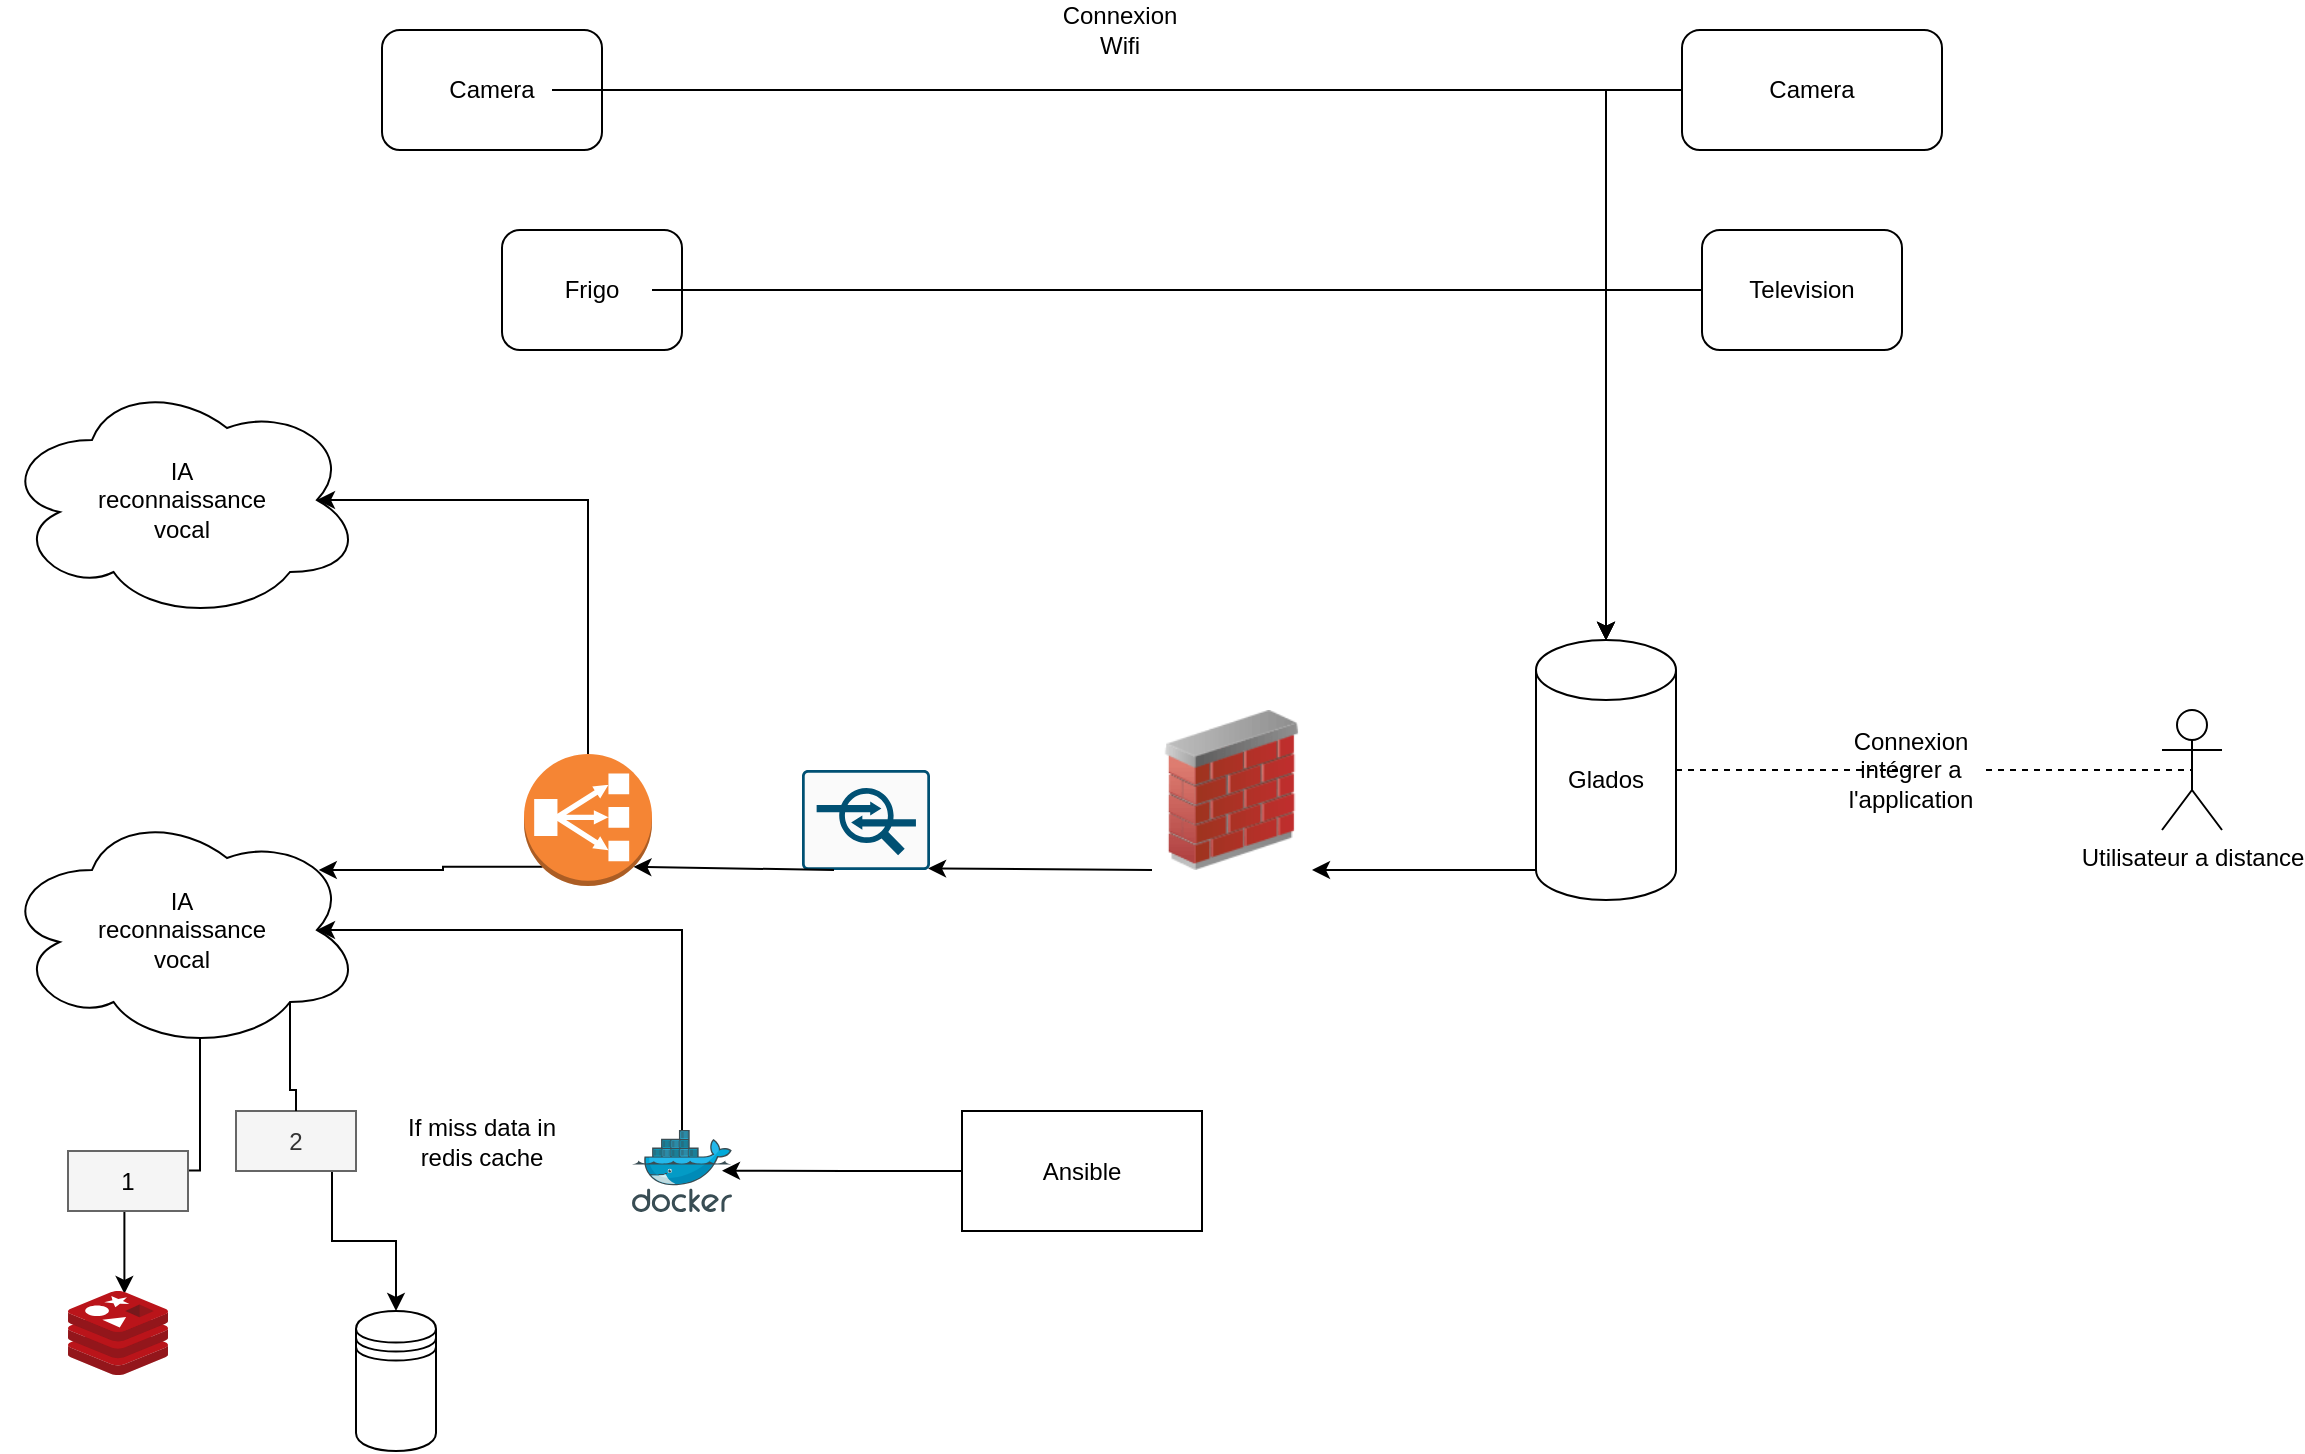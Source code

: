 <mxfile version="20.6.0" type="github" pages="2">
  <diagram id="9EI7xeKPEm430Irxm6AQ" name="Page-1">
    <mxGraphModel dx="1726" dy="994" grid="1" gridSize="10" guides="1" tooltips="1" connect="1" arrows="1" fold="1" page="1" pageScale="1" pageWidth="1169" pageHeight="827" math="0" shadow="0">
      <root>
        <mxCell id="0" />
        <mxCell id="1" parent="0" />
        <mxCell id="NRLixDU5rPbuY8DBxhij-1" value="" style="shape=cylinder3;whiteSpace=wrap;html=1;boundedLbl=1;backgroundOutline=1;size=15;" parent="1" vertex="1">
          <mxGeometry x="777" y="320" width="70" height="130" as="geometry" />
        </mxCell>
        <mxCell id="NRLixDU5rPbuY8DBxhij-2" value="Glados" style="text;html=1;strokeColor=none;fillColor=none;align=center;verticalAlign=middle;whiteSpace=wrap;rounded=0;" parent="1" vertex="1">
          <mxGeometry x="782" y="375" width="60" height="30" as="geometry" />
        </mxCell>
        <mxCell id="NRLixDU5rPbuY8DBxhij-16" value="" style="rounded=1;whiteSpace=wrap;html=1;" parent="1" vertex="1">
          <mxGeometry x="200" y="15" width="110" height="60" as="geometry" />
        </mxCell>
        <mxCell id="NRLixDU5rPbuY8DBxhij-17" value="" style="rounded=1;whiteSpace=wrap;html=1;" parent="1" vertex="1">
          <mxGeometry x="260" y="115" width="90" height="60" as="geometry" />
        </mxCell>
        <mxCell id="NRLixDU5rPbuY8DBxhij-28" style="edgeStyle=orthogonalEdgeStyle;rounded=0;orthogonalLoop=1;jettySize=auto;html=1;exitX=0;exitY=0.5;exitDx=0;exitDy=0;" parent="1" source="NRLixDU5rPbuY8DBxhij-18" target="NRLixDU5rPbuY8DBxhij-1" edge="1">
          <mxGeometry relative="1" as="geometry" />
        </mxCell>
        <mxCell id="NRLixDU5rPbuY8DBxhij-18" value="" style="rounded=1;whiteSpace=wrap;html=1;" parent="1" vertex="1">
          <mxGeometry x="850" y="15" width="130" height="60" as="geometry" />
        </mxCell>
        <mxCell id="NRLixDU5rPbuY8DBxhij-27" style="edgeStyle=orthogonalEdgeStyle;rounded=0;orthogonalLoop=1;jettySize=auto;html=1;exitX=0;exitY=0.5;exitDx=0;exitDy=0;" parent="1" source="NRLixDU5rPbuY8DBxhij-19" target="NRLixDU5rPbuY8DBxhij-1" edge="1">
          <mxGeometry relative="1" as="geometry" />
        </mxCell>
        <mxCell id="NRLixDU5rPbuY8DBxhij-19" value="" style="rounded=1;whiteSpace=wrap;html=1;" parent="1" vertex="1">
          <mxGeometry x="860" y="115" width="100" height="60" as="geometry" />
        </mxCell>
        <mxCell id="NRLixDU5rPbuY8DBxhij-25" style="edgeStyle=orthogonalEdgeStyle;rounded=0;orthogonalLoop=1;jettySize=auto;html=1;" parent="1" source="NRLixDU5rPbuY8DBxhij-20" target="NRLixDU5rPbuY8DBxhij-1" edge="1">
          <mxGeometry relative="1" as="geometry" />
        </mxCell>
        <mxCell id="NRLixDU5rPbuY8DBxhij-20" value="Camera" style="text;html=1;strokeColor=none;fillColor=none;align=center;verticalAlign=middle;whiteSpace=wrap;rounded=0;" parent="1" vertex="1">
          <mxGeometry x="225" y="30" width="60" height="30" as="geometry" />
        </mxCell>
        <mxCell id="NRLixDU5rPbuY8DBxhij-26" style="edgeStyle=orthogonalEdgeStyle;rounded=0;orthogonalLoop=1;jettySize=auto;html=1;" parent="1" source="NRLixDU5rPbuY8DBxhij-22" target="NRLixDU5rPbuY8DBxhij-1" edge="1">
          <mxGeometry relative="1" as="geometry" />
        </mxCell>
        <mxCell id="NRLixDU5rPbuY8DBxhij-22" value="Frigo" style="text;html=1;strokeColor=none;fillColor=none;align=center;verticalAlign=middle;whiteSpace=wrap;rounded=0;" parent="1" vertex="1">
          <mxGeometry x="275" y="130" width="60" height="30" as="geometry" />
        </mxCell>
        <mxCell id="NRLixDU5rPbuY8DBxhij-23" value="Television" style="text;html=1;strokeColor=none;fillColor=none;align=center;verticalAlign=middle;whiteSpace=wrap;rounded=0;" parent="1" vertex="1">
          <mxGeometry x="880" y="130" width="60" height="30" as="geometry" />
        </mxCell>
        <mxCell id="NRLixDU5rPbuY8DBxhij-24" value="Camera" style="text;html=1;strokeColor=none;fillColor=none;align=center;verticalAlign=middle;whiteSpace=wrap;rounded=0;" parent="1" vertex="1">
          <mxGeometry x="885" y="30" width="60" height="30" as="geometry" />
        </mxCell>
        <mxCell id="NRLixDU5rPbuY8DBxhij-29" value="Connexion Wifi" style="text;html=1;strokeColor=none;fillColor=none;align=center;verticalAlign=middle;whiteSpace=wrap;rounded=0;" parent="1" vertex="1">
          <mxGeometry x="539" width="60" height="30" as="geometry" />
        </mxCell>
        <mxCell id="NRLixDU5rPbuY8DBxhij-53" style="edgeStyle=orthogonalEdgeStyle;rounded=0;orthogonalLoop=1;jettySize=auto;html=1;exitX=0.8;exitY=0.8;exitDx=0;exitDy=0;exitPerimeter=0;entryX=0.5;entryY=0;entryDx=0;entryDy=0;startArrow=none;" parent="1" source="NRLixDU5rPbuY8DBxhij-57" target="NRLixDU5rPbuY8DBxhij-52" edge="1">
          <mxGeometry relative="1" as="geometry" />
        </mxCell>
        <mxCell id="NRLixDU5rPbuY8DBxhij-54" style="edgeStyle=orthogonalEdgeStyle;rounded=0;orthogonalLoop=1;jettySize=auto;html=1;exitX=0.55;exitY=0.95;exitDx=0;exitDy=0;exitPerimeter=0;entryX=0.564;entryY=0.034;entryDx=0;entryDy=0;entryPerimeter=0;" parent="1" source="NRLixDU5rPbuY8DBxhij-30" target="NRLixDU5rPbuY8DBxhij-50" edge="1">
          <mxGeometry relative="1" as="geometry" />
        </mxCell>
        <mxCell id="NRLixDU5rPbuY8DBxhij-30" value="" style="ellipse;shape=cloud;whiteSpace=wrap;html=1;" parent="1" vertex="1">
          <mxGeometry x="10" y="405" width="180" height="120" as="geometry" />
        </mxCell>
        <mxCell id="NRLixDU5rPbuY8DBxhij-31" value="IA reconnaissance vocal" style="text;html=1;strokeColor=none;fillColor=none;align=center;verticalAlign=middle;whiteSpace=wrap;rounded=0;" parent="1" vertex="1">
          <mxGeometry x="70" y="450" width="60" height="30" as="geometry" />
        </mxCell>
        <mxCell id="NRLixDU5rPbuY8DBxhij-37" value="" style="endArrow=none;dashed=1;html=1;rounded=0;exitX=1;exitY=0.5;exitDx=0;exitDy=0;exitPerimeter=0;entryX=0.5;entryY=0.5;entryDx=0;entryDy=0;entryPerimeter=0;startArrow=none;" parent="1" source="NRLixDU5rPbuY8DBxhij-41" target="NRLixDU5rPbuY8DBxhij-38" edge="1">
          <mxGeometry width="50" height="50" relative="1" as="geometry">
            <mxPoint x="450" y="380" as="sourcePoint" />
            <mxPoint x="620" y="380" as="targetPoint" />
          </mxGeometry>
        </mxCell>
        <mxCell id="NRLixDU5rPbuY8DBxhij-38" value="Utilisateur a distance" style="shape=umlActor;verticalLabelPosition=bottom;verticalAlign=top;html=1;outlineConnect=0;" parent="1" vertex="1">
          <mxGeometry x="1090" y="355" width="30" height="60" as="geometry" />
        </mxCell>
        <mxCell id="NRLixDU5rPbuY8DBxhij-42" value="" style="image;html=1;image=img/lib/clip_art/networking/Firewall_02_128x128.png" parent="1" vertex="1">
          <mxGeometry x="585" y="355" width="80" height="80" as="geometry" />
        </mxCell>
        <mxCell id="NRLixDU5rPbuY8DBxhij-43" value="" style="sketch=0;points=[[0.015,0.015,0],[0.985,0.015,0],[0.985,0.985,0],[0.015,0.985,0],[0.25,0,0],[0.5,0,0],[0.75,0,0],[1,0.25,0],[1,0.5,0],[1,0.75,0],[0.75,1,0],[0.5,1,0],[0.25,1,0],[0,0.75,0],[0,0.5,0],[0,0.25,0]];verticalLabelPosition=bottom;html=1;verticalAlign=top;aspect=fixed;align=center;pointerEvents=1;shape=mxgraph.cisco19.rect;prIcon=ips_ids;fillColor=#FAFAFA;strokeColor=#005073;" parent="1" vertex="1">
          <mxGeometry x="410" y="385" width="64" height="50" as="geometry" />
        </mxCell>
        <mxCell id="NRLixDU5rPbuY8DBxhij-44" value="" style="endArrow=classic;html=1;rounded=0;exitX=0;exitY=1;exitDx=0;exitDy=-15;exitPerimeter=0;entryX=1;entryY=1;entryDx=0;entryDy=0;" parent="1" source="NRLixDU5rPbuY8DBxhij-1" target="NRLixDU5rPbuY8DBxhij-42" edge="1">
          <mxGeometry width="50" height="50" relative="1" as="geometry">
            <mxPoint x="343" y="420" as="sourcePoint" />
            <mxPoint x="393" y="370" as="targetPoint" />
          </mxGeometry>
        </mxCell>
        <mxCell id="NRLixDU5rPbuY8DBxhij-45" value="" style="endArrow=classic;html=1;rounded=0;exitX=0;exitY=1;exitDx=0;exitDy=0;entryX=0.985;entryY=0.985;entryDx=0;entryDy=0;entryPerimeter=0;" parent="1" source="NRLixDU5rPbuY8DBxhij-42" target="NRLixDU5rPbuY8DBxhij-43" edge="1">
          <mxGeometry width="50" height="50" relative="1" as="geometry">
            <mxPoint x="343" y="315" as="sourcePoint" />
            <mxPoint x="393" y="265" as="targetPoint" />
          </mxGeometry>
        </mxCell>
        <mxCell id="NRLixDU5rPbuY8DBxhij-46" value="" style="endArrow=classic;html=1;rounded=0;exitX=0.25;exitY=1;exitDx=0;exitDy=0;exitPerimeter=0;entryX=0.855;entryY=0.855;entryDx=0;entryDy=0;entryPerimeter=0;" parent="1" source="NRLixDU5rPbuY8DBxhij-43" target="iedOWlliUIl-HyxWPMk2-2" edge="1">
          <mxGeometry width="50" height="50" relative="1" as="geometry">
            <mxPoint x="510" y="315" as="sourcePoint" />
            <mxPoint x="560" y="265" as="targetPoint" />
          </mxGeometry>
        </mxCell>
        <mxCell id="NRLixDU5rPbuY8DBxhij-41" value="Connexion intégrer a l&#39;application" style="text;html=1;strokeColor=none;fillColor=none;align=center;verticalAlign=middle;whiteSpace=wrap;rounded=0;" parent="1" vertex="1">
          <mxGeometry x="927" y="365" width="75" height="40" as="geometry" />
        </mxCell>
        <mxCell id="NRLixDU5rPbuY8DBxhij-47" value="" style="endArrow=none;dashed=1;html=1;rounded=0;exitX=1;exitY=0.5;exitDx=0;exitDy=0;exitPerimeter=0;entryX=0.5;entryY=0.5;entryDx=0;entryDy=0;entryPerimeter=0;" parent="1" source="NRLixDU5rPbuY8DBxhij-1" target="NRLixDU5rPbuY8DBxhij-41" edge="1">
          <mxGeometry width="50" height="50" relative="1" as="geometry">
            <mxPoint x="847" y="385" as="sourcePoint" />
            <mxPoint x="1102" y="385" as="targetPoint" />
          </mxGeometry>
        </mxCell>
        <mxCell id="NRLixDU5rPbuY8DBxhij-50" value="" style="sketch=0;aspect=fixed;html=1;points=[];align=center;image;fontSize=12;image=img/lib/mscae/Cache_Redis_Product.svg;" parent="1" vertex="1">
          <mxGeometry x="43" y="645.5" width="50" height="42" as="geometry" />
        </mxCell>
        <mxCell id="NRLixDU5rPbuY8DBxhij-52" value="" style="shape=datastore;whiteSpace=wrap;html=1;" parent="1" vertex="1">
          <mxGeometry x="187" y="655.5" width="40" height="70" as="geometry" />
        </mxCell>
        <mxCell id="NRLixDU5rPbuY8DBxhij-55" value="If miss data in redis cache" style="text;html=1;strokeColor=none;fillColor=none;align=center;verticalAlign=middle;whiteSpace=wrap;rounded=0;" parent="1" vertex="1">
          <mxGeometry x="200" y="555.5" width="100" height="30" as="geometry" />
        </mxCell>
        <mxCell id="NRLixDU5rPbuY8DBxhij-56" value="&lt;font color=&quot;#000000&quot;&gt;1&lt;/font&gt;" style="text;html=1;strokeColor=#666666;fillColor=#f5f5f5;align=center;verticalAlign=middle;whiteSpace=wrap;rounded=0;fontColor=#333333;" parent="1" vertex="1">
          <mxGeometry x="43" y="575.5" width="60" height="30" as="geometry" />
        </mxCell>
        <mxCell id="NRLixDU5rPbuY8DBxhij-73" style="edgeStyle=orthogonalEdgeStyle;rounded=0;orthogonalLoop=1;jettySize=auto;html=1;entryX=0.875;entryY=0.5;entryDx=0;entryDy=0;entryPerimeter=0;fontColor=#000000;" parent="1" source="NRLixDU5rPbuY8DBxhij-67" target="NRLixDU5rPbuY8DBxhij-30" edge="1">
          <mxGeometry relative="1" as="geometry">
            <Array as="points">
              <mxPoint x="350" y="465" />
            </Array>
          </mxGeometry>
        </mxCell>
        <mxCell id="NRLixDU5rPbuY8DBxhij-67" value="" style="sketch=0;aspect=fixed;html=1;points=[];align=center;image;fontSize=12;image=img/lib/mscae/Docker.svg;fontColor=#000000;" parent="1" vertex="1">
          <mxGeometry x="325" y="565" width="50" height="41" as="geometry" />
        </mxCell>
        <mxCell id="NRLixDU5rPbuY8DBxhij-76" style="edgeStyle=orthogonalEdgeStyle;rounded=0;orthogonalLoop=1;jettySize=auto;html=1;exitX=0;exitY=0.5;exitDx=0;exitDy=0;entryX=0.9;entryY=0.496;entryDx=0;entryDy=0;entryPerimeter=0;fontColor=#000000;" parent="1" source="NRLixDU5rPbuY8DBxhij-74" target="NRLixDU5rPbuY8DBxhij-67" edge="1">
          <mxGeometry relative="1" as="geometry" />
        </mxCell>
        <mxCell id="NRLixDU5rPbuY8DBxhij-74" value="" style="rounded=0;whiteSpace=wrap;html=1;fontColor=#000000;" parent="1" vertex="1">
          <mxGeometry x="490" y="555.5" width="120" height="60" as="geometry" />
        </mxCell>
        <mxCell id="NRLixDU5rPbuY8DBxhij-75" value="Ansible" style="text;html=1;strokeColor=none;fillColor=none;align=center;verticalAlign=middle;whiteSpace=wrap;rounded=0;fontColor=#000000;" parent="1" vertex="1">
          <mxGeometry x="520" y="570.5" width="60" height="30" as="geometry" />
        </mxCell>
        <mxCell id="NRLixDU5rPbuY8DBxhij-57" value="2" style="text;html=1;strokeColor=#666666;fillColor=#f5f5f5;align=center;verticalAlign=middle;whiteSpace=wrap;rounded=0;fontColor=#333333;" parent="1" vertex="1">
          <mxGeometry x="127" y="555.5" width="60" height="30" as="geometry" />
        </mxCell>
        <mxCell id="iedOWlliUIl-HyxWPMk2-1" value="" style="edgeStyle=orthogonalEdgeStyle;rounded=0;orthogonalLoop=1;jettySize=auto;html=1;exitX=0.8;exitY=0.8;exitDx=0;exitDy=0;exitPerimeter=0;entryX=0.5;entryY=0;entryDx=0;entryDy=0;endArrow=none;" edge="1" parent="1" source="NRLixDU5rPbuY8DBxhij-30" target="NRLixDU5rPbuY8DBxhij-57">
          <mxGeometry relative="1" as="geometry">
            <mxPoint x="154.0" y="501" as="sourcePoint" />
            <mxPoint x="207" y="655.5" as="targetPoint" />
          </mxGeometry>
        </mxCell>
        <mxCell id="iedOWlliUIl-HyxWPMk2-6" style="edgeStyle=orthogonalEdgeStyle;rounded=0;orthogonalLoop=1;jettySize=auto;html=1;exitX=0.145;exitY=0.855;exitDx=0;exitDy=0;exitPerimeter=0;entryX=0.88;entryY=0.25;entryDx=0;entryDy=0;entryPerimeter=0;" edge="1" parent="1" source="iedOWlliUIl-HyxWPMk2-2" target="NRLixDU5rPbuY8DBxhij-30">
          <mxGeometry relative="1" as="geometry" />
        </mxCell>
        <mxCell id="iedOWlliUIl-HyxWPMk2-7" style="edgeStyle=orthogonalEdgeStyle;rounded=0;orthogonalLoop=1;jettySize=auto;html=1;exitX=0.5;exitY=0;exitDx=0;exitDy=0;exitPerimeter=0;entryX=0.875;entryY=0.5;entryDx=0;entryDy=0;entryPerimeter=0;" edge="1" parent="1" source="iedOWlliUIl-HyxWPMk2-2" target="iedOWlliUIl-HyxWPMk2-3">
          <mxGeometry relative="1" as="geometry">
            <Array as="points">
              <mxPoint x="303" y="250" />
            </Array>
          </mxGeometry>
        </mxCell>
        <mxCell id="iedOWlliUIl-HyxWPMk2-2" value="" style="outlineConnect=0;dashed=0;verticalLabelPosition=bottom;verticalAlign=top;align=center;html=1;shape=mxgraph.aws3.classic_load_balancer;fillColor=#F58534;gradientColor=none;" vertex="1" parent="1">
          <mxGeometry x="271" y="377" width="64" height="66" as="geometry" />
        </mxCell>
        <mxCell id="iedOWlliUIl-HyxWPMk2-3" value="" style="ellipse;shape=cloud;whiteSpace=wrap;html=1;" vertex="1" parent="1">
          <mxGeometry x="10" y="190" width="180" height="120" as="geometry" />
        </mxCell>
        <mxCell id="iedOWlliUIl-HyxWPMk2-4" value="IA reconnaissance vocal" style="text;html=1;strokeColor=none;fillColor=none;align=center;verticalAlign=middle;whiteSpace=wrap;rounded=0;" vertex="1" parent="1">
          <mxGeometry x="70" y="235" width="60" height="30" as="geometry" />
        </mxCell>
      </root>
    </mxGraphModel>
  </diagram>
  <diagram id="2LuD24mMG1clWmIODWen" name="Page-2">
    <mxGraphModel dx="1973" dy="1136" grid="1" gridSize="10" guides="1" tooltips="1" connect="1" arrows="1" fold="1" page="1" pageScale="1" pageWidth="1169" pageHeight="827" math="0" shadow="0">
      <root>
        <mxCell id="0" />
        <mxCell id="1" parent="0" />
      </root>
    </mxGraphModel>
  </diagram>
</mxfile>
